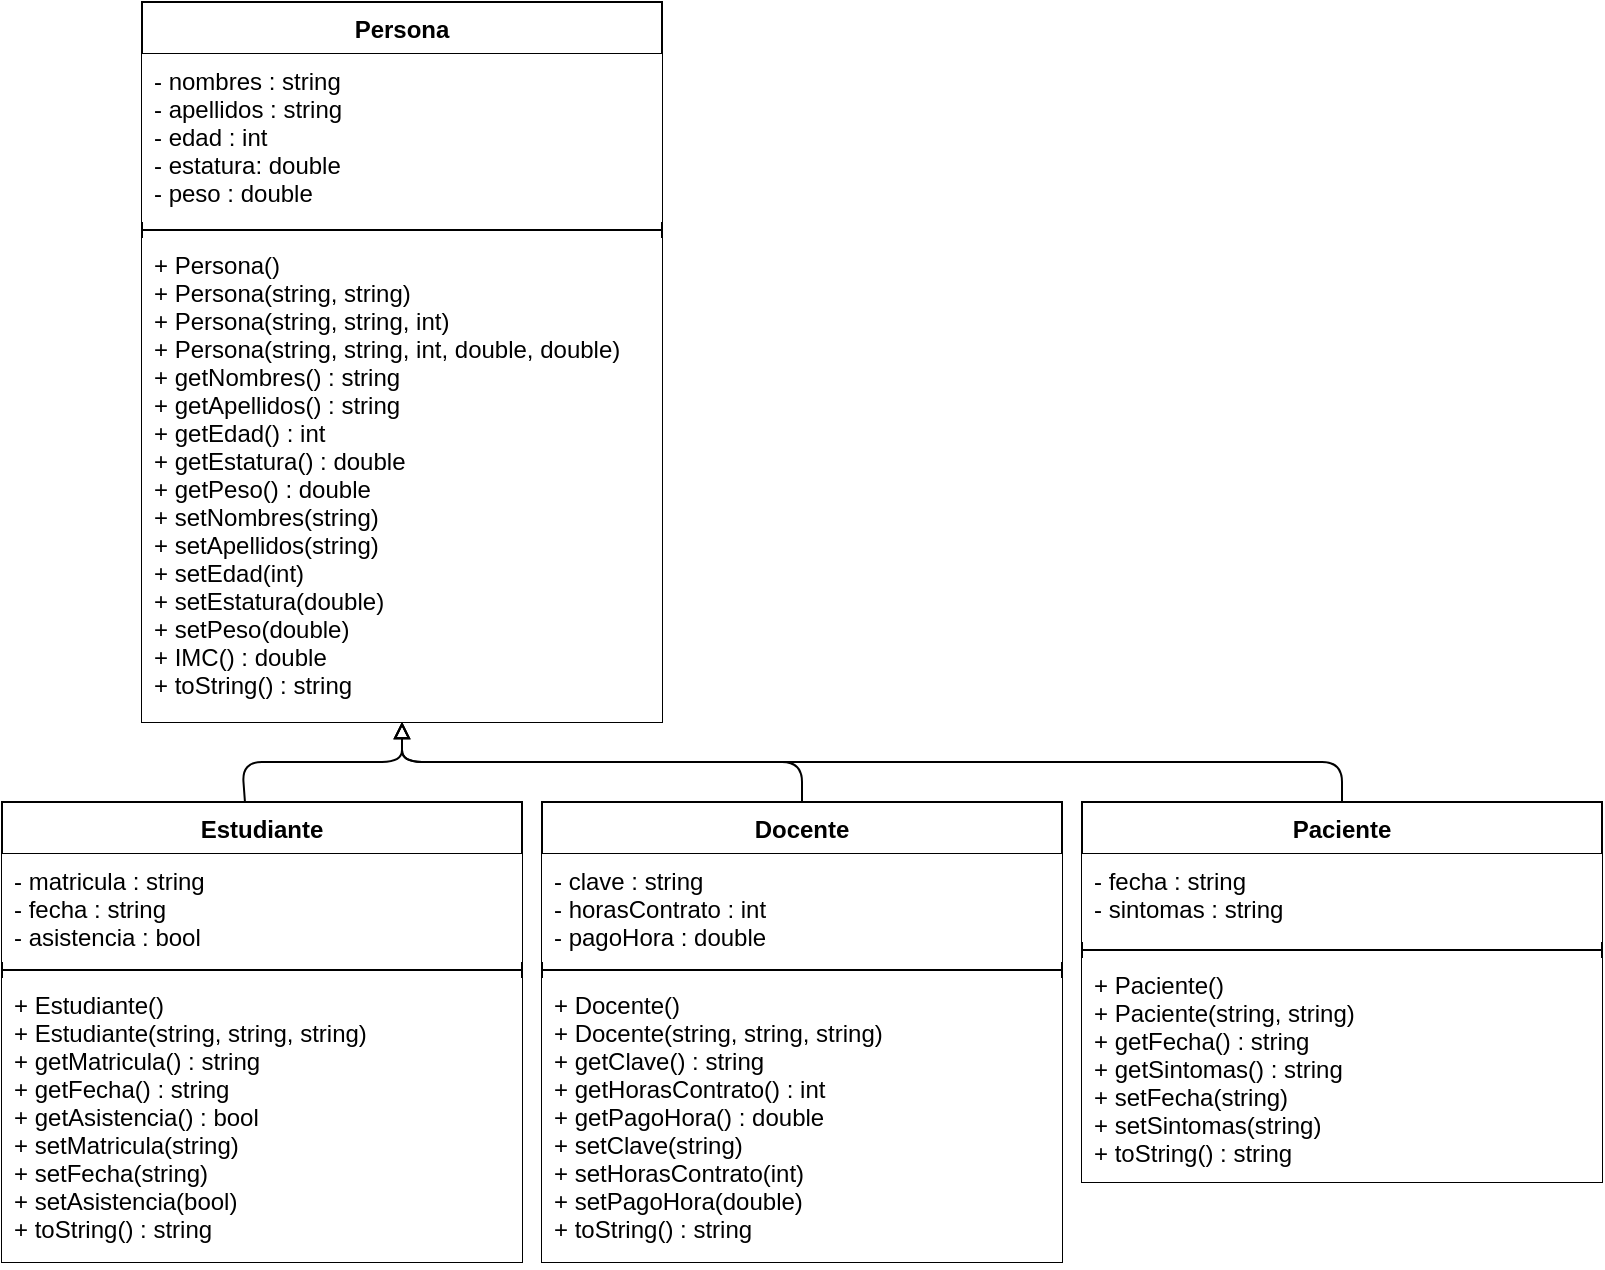 <mxfile>
    <diagram id="38SM9jZFCd_MNtca0VpS" name="Page-1">
        <mxGraphModel dx="899" dy="426" grid="1" gridSize="10" guides="1" tooltips="1" connect="1" arrows="1" fold="1" page="1" pageScale="1" pageWidth="827" pageHeight="1169" math="0" shadow="0">
            <root>
                <mxCell id="0"/>
                <mxCell id="1" parent="0"/>
                <mxCell id="2" value="Persona" style="swimlane;fontStyle=1;align=center;verticalAlign=top;childLayout=stackLayout;horizontal=1;startSize=26;horizontalStack=0;resizeParent=1;resizeParentMax=0;resizeLast=0;collapsible=1;marginBottom=0;" parent="1" vertex="1">
                    <mxGeometry x="80" y="40" width="260" height="360" as="geometry"/>
                </mxCell>
                <mxCell id="3" value="- nombres : string&#10;- apellidos : string&#10;- edad : int&#10;- estatura: double&#10;- peso : double" style="text;strokeColor=none;fillColor=default;align=left;verticalAlign=top;spacingLeft=4;spacingRight=4;overflow=hidden;rotatable=0;points=[[0,0.5],[1,0.5]];portConstraint=eastwest;" parent="2" vertex="1">
                    <mxGeometry y="26" width="260" height="84" as="geometry"/>
                </mxCell>
                <mxCell id="4" value="" style="line;strokeWidth=1;fillColor=none;align=left;verticalAlign=middle;spacingTop=-1;spacingLeft=3;spacingRight=3;rotatable=0;labelPosition=right;points=[];portConstraint=eastwest;strokeColor=inherit;" parent="2" vertex="1">
                    <mxGeometry y="110" width="260" height="8" as="geometry"/>
                </mxCell>
                <mxCell id="5" value="+ Persona()&#10;+ Persona(string, string)&#10;+ Persona(string, string, int)&#10;+ Persona(string, string, int, double, double)&#10;+ getNombres() : string&#10;+ getApellidos() : string&#10;+ getEdad() : int&#10;+ getEstatura() : double&#10;+ getPeso() : double&#10;+ setNombres(string)&#10;+ setApellidos(string)&#10;+ setEdad(int)&#10;+ setEstatura(double)&#10;+ setPeso(double)&#10;+ IMC() : double &#10;+ toString() : string" style="text;strokeColor=none;fillColor=default;align=left;verticalAlign=top;spacingLeft=4;spacingRight=4;overflow=hidden;rotatable=0;points=[[0,0.5],[1,0.5]];portConstraint=eastwest;" parent="2" vertex="1">
                    <mxGeometry y="118" width="260" height="242" as="geometry"/>
                </mxCell>
                <mxCell id="18" style="edgeStyle=none;html=1;entryX=0.5;entryY=1;entryDx=0;entryDy=0;endArrow=block;endFill=0;" edge="1" parent="1" source="6" target="2">
                    <mxGeometry relative="1" as="geometry">
                        <Array as="points">
                            <mxPoint x="130" y="420"/>
                            <mxPoint x="210" y="420"/>
                        </Array>
                    </mxGeometry>
                </mxCell>
                <mxCell id="6" value="Estudiante" style="swimlane;fontStyle=1;align=center;verticalAlign=top;childLayout=stackLayout;horizontal=1;startSize=26;horizontalStack=0;resizeParent=1;resizeParentMax=0;resizeLast=0;collapsible=1;marginBottom=0;" vertex="1" parent="1">
                    <mxGeometry x="10" y="440" width="260" height="230" as="geometry"/>
                </mxCell>
                <mxCell id="7" value="- matricula : string&#10;- fecha : string&#10;- asistencia : bool" style="text;strokeColor=none;fillColor=default;align=left;verticalAlign=top;spacingLeft=4;spacingRight=4;overflow=hidden;rotatable=0;points=[[0,0.5],[1,0.5]];portConstraint=eastwest;" vertex="1" parent="6">
                    <mxGeometry y="26" width="260" height="54" as="geometry"/>
                </mxCell>
                <mxCell id="8" value="" style="line;strokeWidth=1;fillColor=none;align=left;verticalAlign=middle;spacingTop=-1;spacingLeft=3;spacingRight=3;rotatable=0;labelPosition=right;points=[];portConstraint=eastwest;strokeColor=inherit;" vertex="1" parent="6">
                    <mxGeometry y="80" width="260" height="8" as="geometry"/>
                </mxCell>
                <mxCell id="9" value="+ Estudiante()&#10;+ Estudiante(string, string, string)&#10;+ getMatricula() : string&#10;+ getFecha() : string&#10;+ getAsistencia() : bool&#10;+ setMatricula(string)&#10;+ setFecha(string)&#10;+ setAsistencia(bool)&#10;+ toString() : string" style="text;strokeColor=none;fillColor=default;align=left;verticalAlign=top;spacingLeft=4;spacingRight=4;overflow=hidden;rotatable=0;points=[[0,0.5],[1,0.5]];portConstraint=eastwest;" vertex="1" parent="6">
                    <mxGeometry y="88" width="260" height="142" as="geometry"/>
                </mxCell>
                <mxCell id="20" style="edgeStyle=none;html=1;endArrow=block;endFill=0;" edge="1" parent="1" source="10">
                    <mxGeometry relative="1" as="geometry">
                        <mxPoint x="210" y="400" as="targetPoint"/>
                        <Array as="points">
                            <mxPoint x="410" y="420"/>
                            <mxPoint x="210" y="420"/>
                        </Array>
                    </mxGeometry>
                </mxCell>
                <mxCell id="10" value="Docente" style="swimlane;fontStyle=1;align=center;verticalAlign=top;childLayout=stackLayout;horizontal=1;startSize=26;horizontalStack=0;resizeParent=1;resizeParentMax=0;resizeLast=0;collapsible=1;marginBottom=0;" vertex="1" parent="1">
                    <mxGeometry x="280" y="440" width="260" height="230" as="geometry"/>
                </mxCell>
                <mxCell id="11" value="- clave : string&#10;- horasContrato : int&#10;- pagoHora : double" style="text;strokeColor=none;fillColor=default;align=left;verticalAlign=top;spacingLeft=4;spacingRight=4;overflow=hidden;rotatable=0;points=[[0,0.5],[1,0.5]];portConstraint=eastwest;" vertex="1" parent="10">
                    <mxGeometry y="26" width="260" height="54" as="geometry"/>
                </mxCell>
                <mxCell id="12" value="" style="line;strokeWidth=1;fillColor=none;align=left;verticalAlign=middle;spacingTop=-1;spacingLeft=3;spacingRight=3;rotatable=0;labelPosition=right;points=[];portConstraint=eastwest;strokeColor=inherit;" vertex="1" parent="10">
                    <mxGeometry y="80" width="260" height="8" as="geometry"/>
                </mxCell>
                <mxCell id="13" value="+ Docente()&#10;+ Docente(string, string, string)&#10;+ getClave() : string&#10;+ getHorasContrato() : int&#10;+ getPagoHora() : double&#10;+ setClave(string)&#10;+ setHorasContrato(int)&#10;+ setPagoHora(double)&#10;+ toString() : string" style="text;strokeColor=none;fillColor=default;align=left;verticalAlign=top;spacingLeft=4;spacingRight=4;overflow=hidden;rotatable=0;points=[[0,0.5],[1,0.5]];portConstraint=eastwest;" vertex="1" parent="10">
                    <mxGeometry y="88" width="260" height="142" as="geometry"/>
                </mxCell>
                <mxCell id="19" style="edgeStyle=none;html=1;endArrow=block;endFill=0;" edge="1" parent="1" source="14">
                    <mxGeometry relative="1" as="geometry">
                        <mxPoint x="210" y="400" as="targetPoint"/>
                        <Array as="points">
                            <mxPoint x="680" y="420"/>
                            <mxPoint x="210" y="420"/>
                        </Array>
                    </mxGeometry>
                </mxCell>
                <mxCell id="14" value="Paciente" style="swimlane;fontStyle=1;align=center;verticalAlign=top;childLayout=stackLayout;horizontal=1;startSize=26;horizontalStack=0;resizeParent=1;resizeParentMax=0;resizeLast=0;collapsible=1;marginBottom=0;" vertex="1" parent="1">
                    <mxGeometry x="550" y="440" width="260" height="190" as="geometry"/>
                </mxCell>
                <mxCell id="15" value="- fecha : string&#10;- sintomas : string" style="text;strokeColor=none;fillColor=default;align=left;verticalAlign=top;spacingLeft=4;spacingRight=4;overflow=hidden;rotatable=0;points=[[0,0.5],[1,0.5]];portConstraint=eastwest;" vertex="1" parent="14">
                    <mxGeometry y="26" width="260" height="44" as="geometry"/>
                </mxCell>
                <mxCell id="16" value="" style="line;strokeWidth=1;fillColor=none;align=left;verticalAlign=middle;spacingTop=-1;spacingLeft=3;spacingRight=3;rotatable=0;labelPosition=right;points=[];portConstraint=eastwest;strokeColor=inherit;" vertex="1" parent="14">
                    <mxGeometry y="70" width="260" height="8" as="geometry"/>
                </mxCell>
                <mxCell id="17" value="+ Paciente()&#10;+ Paciente(string, string)&#10;+ getFecha() : string&#10;+ getSintomas() : string&#10;+ setFecha(string)&#10;+ setSintomas(string)&#10;+ toString() : string" style="text;strokeColor=none;fillColor=default;align=left;verticalAlign=top;spacingLeft=4;spacingRight=4;overflow=hidden;rotatable=0;points=[[0,0.5],[1,0.5]];portConstraint=eastwest;" vertex="1" parent="14">
                    <mxGeometry y="78" width="260" height="112" as="geometry"/>
                </mxCell>
            </root>
        </mxGraphModel>
    </diagram>
</mxfile>